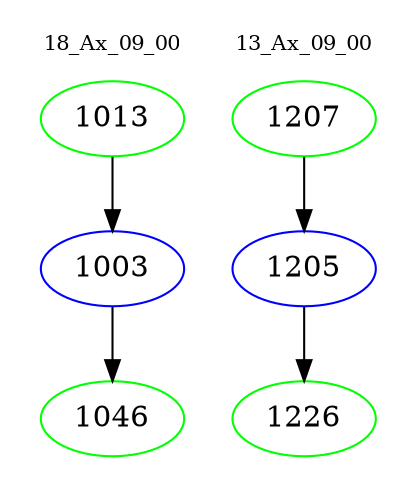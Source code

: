 digraph{
subgraph cluster_0 {
color = white
label = "18_Ax_09_00";
fontsize=10;
T0_1013 [label="1013", color="green"]
T0_1013 -> T0_1003 [color="black"]
T0_1003 [label="1003", color="blue"]
T0_1003 -> T0_1046 [color="black"]
T0_1046 [label="1046", color="green"]
}
subgraph cluster_1 {
color = white
label = "13_Ax_09_00";
fontsize=10;
T1_1207 [label="1207", color="green"]
T1_1207 -> T1_1205 [color="black"]
T1_1205 [label="1205", color="blue"]
T1_1205 -> T1_1226 [color="black"]
T1_1226 [label="1226", color="green"]
}
}
